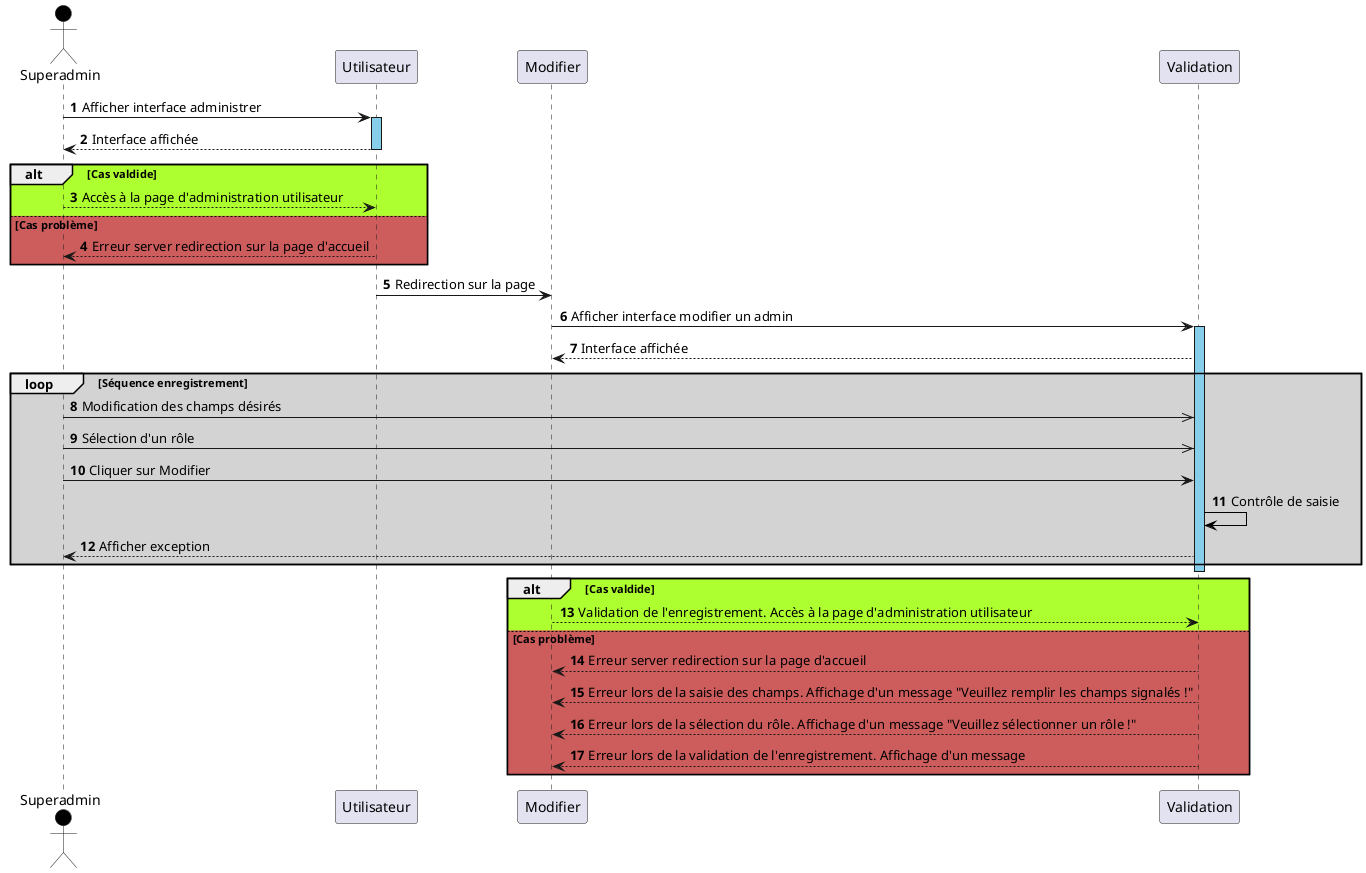 @startuml modifieradmin
autonumber 
actor Superadmin #Black
Superadmin -> Utilisateur : Afficher interface administrer
activate Utilisateur #SkyBlue
Utilisateur --> Superadmin : Interface affichée
deactivate Utilisateur
alt #GreenYellow Cas valdide 
Utilisateur <-- Superadmin : Accès à la page d'administration utilisateur
else #IndianRed Cas problème
Utilisateur --> Superadmin : Erreur server redirection sur la page d'accueil
end
Utilisateur -> Modifier : Redirection sur la page
Modifier -> Validation : Afficher interface modifier un admin
activate Validation #SkyBlue
Validation --> Modifier : Interface affichée
loop #LightGrey Séquence enregistrement
Superadmin ->> Validation : Modification des champs désirés
Superadmin ->> Validation : Sélection d'un rôle
Superadmin -> Validation : Cliquer sur Modifier
Validation -[#Black]> Validation : Contrôle de saisie
Validation --> Superadmin : Afficher exception
end
deactivate Validation
alt #GreenYellow Cas valdide 
Modifier --> Validation : Validation de l'enregistrement. Accès à la page d'administration utilisateur
else #IndianRed Cas problème
Modifier <-- Validation : Erreur server redirection sur la page d'accueil
Modifier <-- Validation : Erreur lors de la saisie des champs. Affichage d'un message "Veuillez remplir les champs signalés !"
Modifier <-- Validation : Erreur lors de la sélection du rôle. Affichage d'un message "Veuillez sélectionner un rôle !" 
Modifier <-- Validation : Erreur lors de la validation de l'enregistrement. Affichage d'un message 
end
@enduml